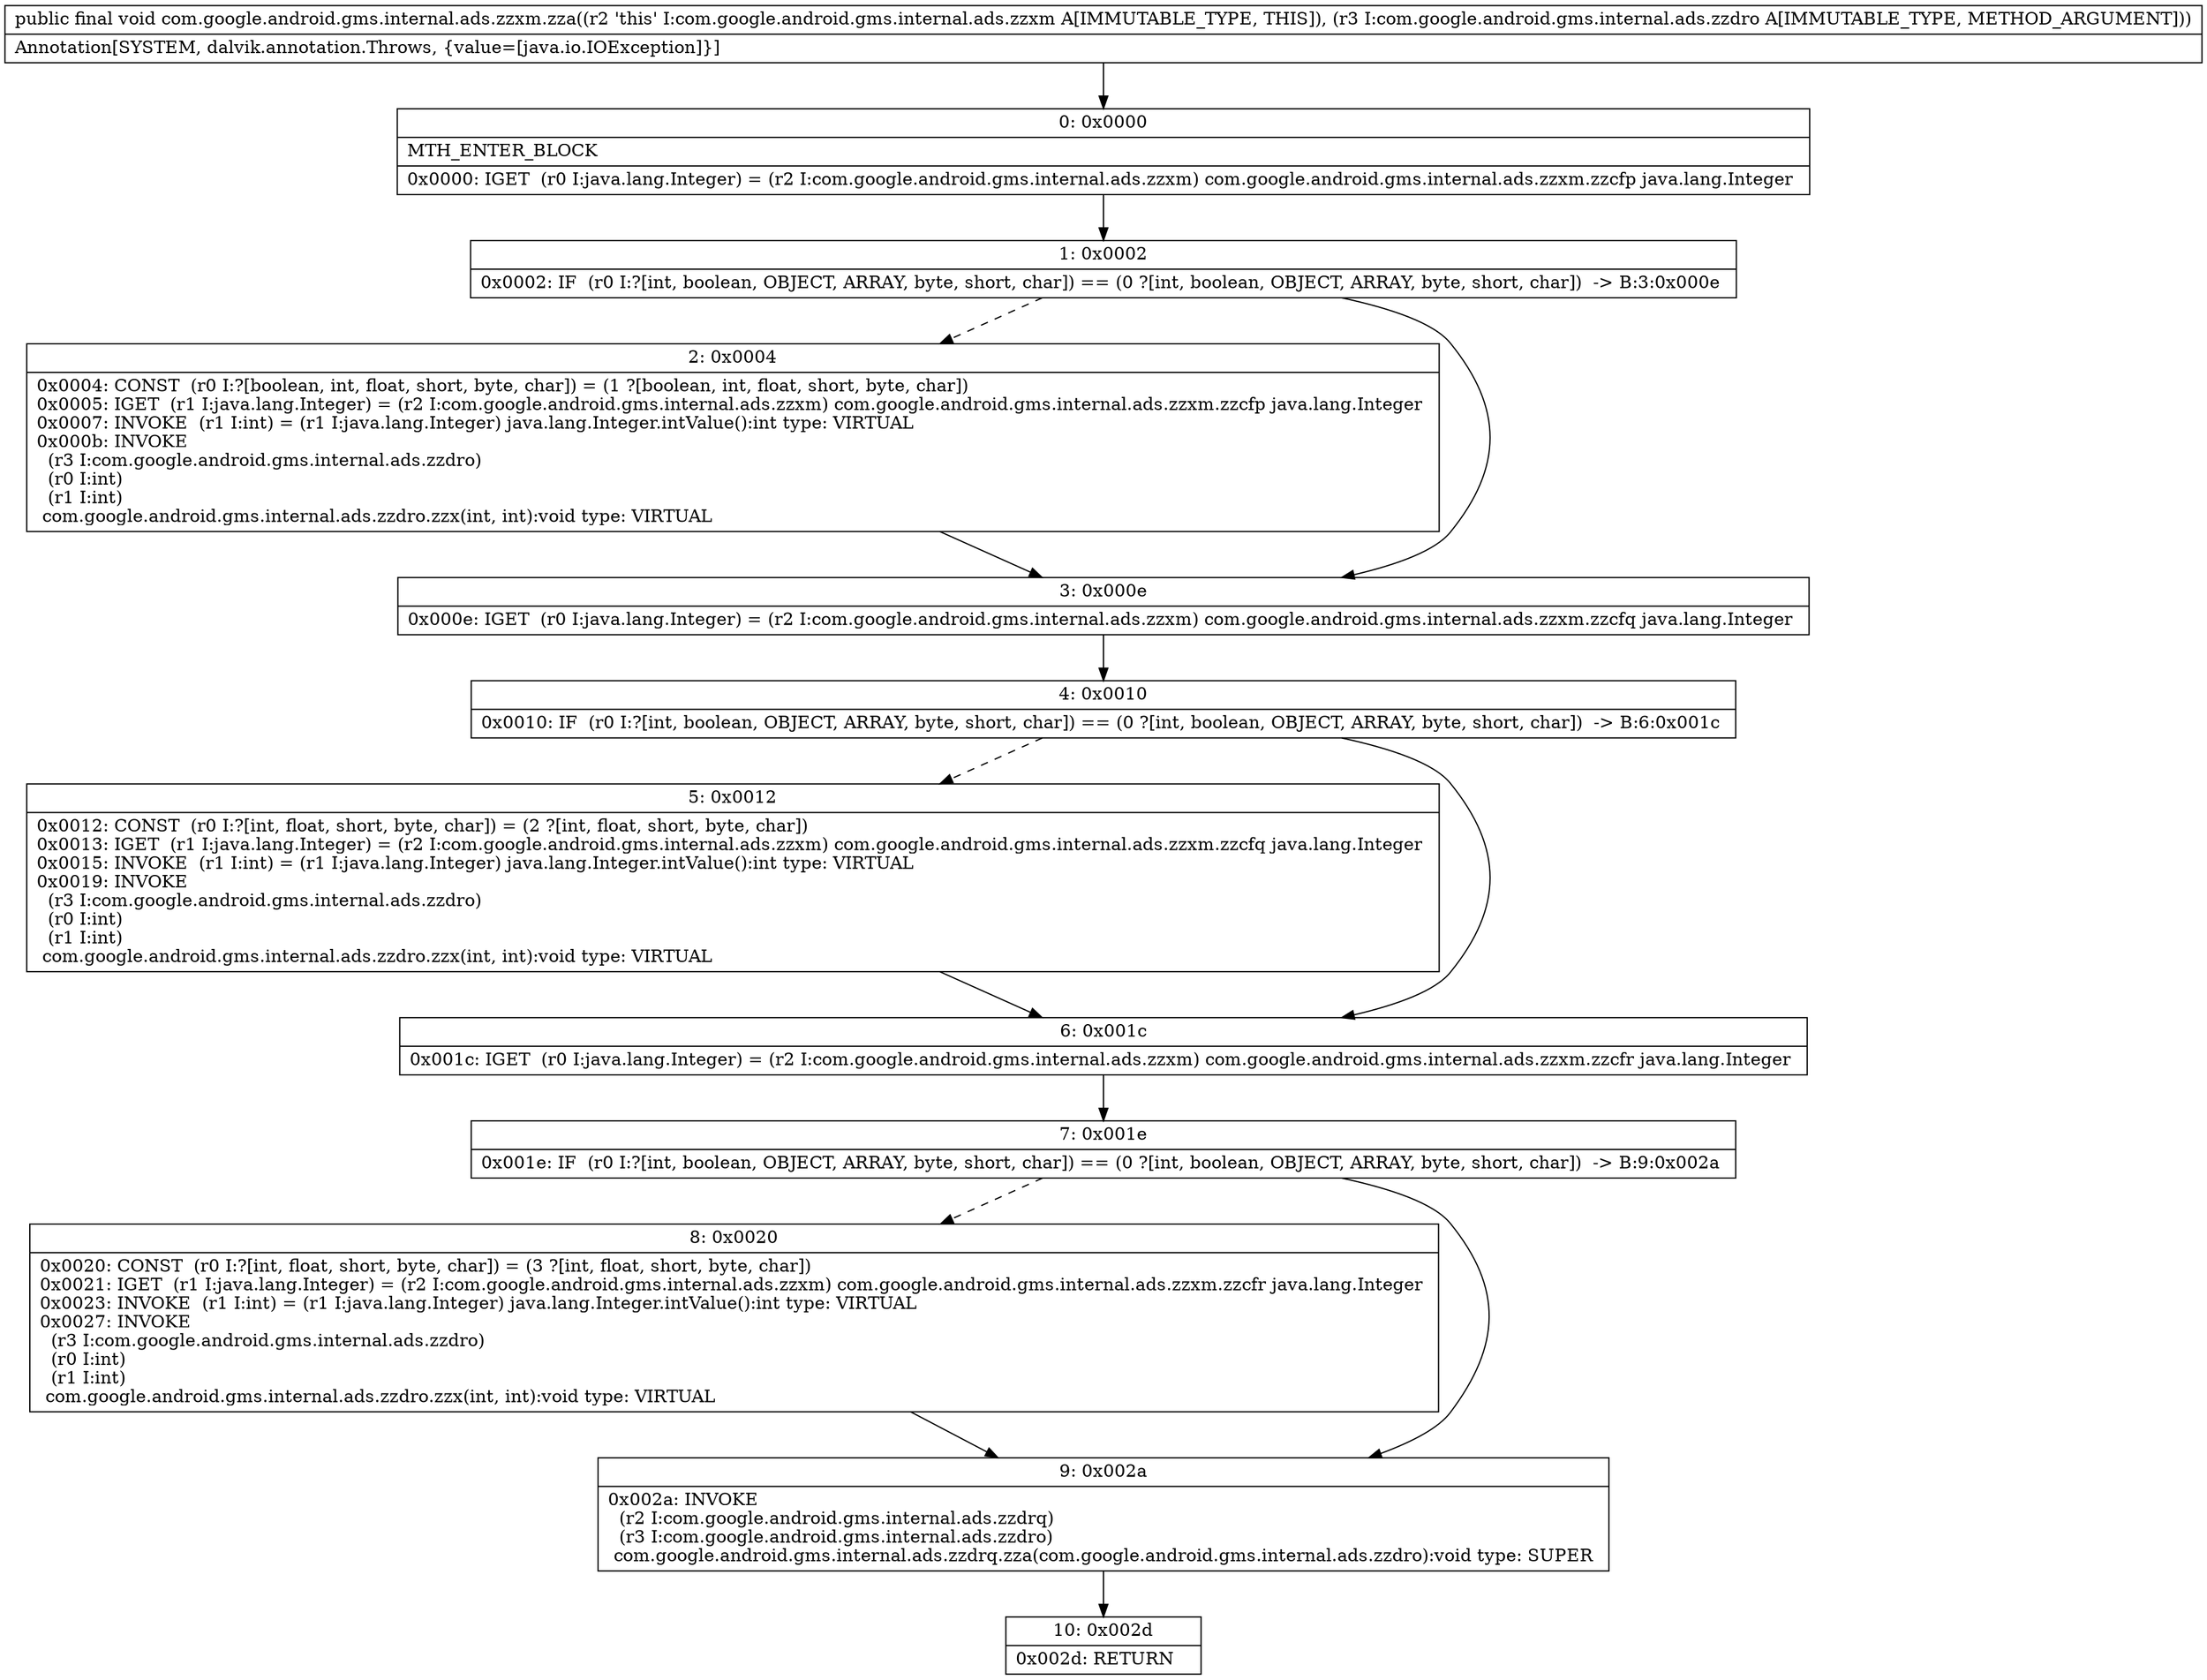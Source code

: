 digraph "CFG forcom.google.android.gms.internal.ads.zzxm.zza(Lcom\/google\/android\/gms\/internal\/ads\/zzdro;)V" {
Node_0 [shape=record,label="{0\:\ 0x0000|MTH_ENTER_BLOCK\l|0x0000: IGET  (r0 I:java.lang.Integer) = (r2 I:com.google.android.gms.internal.ads.zzxm) com.google.android.gms.internal.ads.zzxm.zzcfp java.lang.Integer \l}"];
Node_1 [shape=record,label="{1\:\ 0x0002|0x0002: IF  (r0 I:?[int, boolean, OBJECT, ARRAY, byte, short, char]) == (0 ?[int, boolean, OBJECT, ARRAY, byte, short, char])  \-\> B:3:0x000e \l}"];
Node_2 [shape=record,label="{2\:\ 0x0004|0x0004: CONST  (r0 I:?[boolean, int, float, short, byte, char]) = (1 ?[boolean, int, float, short, byte, char]) \l0x0005: IGET  (r1 I:java.lang.Integer) = (r2 I:com.google.android.gms.internal.ads.zzxm) com.google.android.gms.internal.ads.zzxm.zzcfp java.lang.Integer \l0x0007: INVOKE  (r1 I:int) = (r1 I:java.lang.Integer) java.lang.Integer.intValue():int type: VIRTUAL \l0x000b: INVOKE  \l  (r3 I:com.google.android.gms.internal.ads.zzdro)\l  (r0 I:int)\l  (r1 I:int)\l com.google.android.gms.internal.ads.zzdro.zzx(int, int):void type: VIRTUAL \l}"];
Node_3 [shape=record,label="{3\:\ 0x000e|0x000e: IGET  (r0 I:java.lang.Integer) = (r2 I:com.google.android.gms.internal.ads.zzxm) com.google.android.gms.internal.ads.zzxm.zzcfq java.lang.Integer \l}"];
Node_4 [shape=record,label="{4\:\ 0x0010|0x0010: IF  (r0 I:?[int, boolean, OBJECT, ARRAY, byte, short, char]) == (0 ?[int, boolean, OBJECT, ARRAY, byte, short, char])  \-\> B:6:0x001c \l}"];
Node_5 [shape=record,label="{5\:\ 0x0012|0x0012: CONST  (r0 I:?[int, float, short, byte, char]) = (2 ?[int, float, short, byte, char]) \l0x0013: IGET  (r1 I:java.lang.Integer) = (r2 I:com.google.android.gms.internal.ads.zzxm) com.google.android.gms.internal.ads.zzxm.zzcfq java.lang.Integer \l0x0015: INVOKE  (r1 I:int) = (r1 I:java.lang.Integer) java.lang.Integer.intValue():int type: VIRTUAL \l0x0019: INVOKE  \l  (r3 I:com.google.android.gms.internal.ads.zzdro)\l  (r0 I:int)\l  (r1 I:int)\l com.google.android.gms.internal.ads.zzdro.zzx(int, int):void type: VIRTUAL \l}"];
Node_6 [shape=record,label="{6\:\ 0x001c|0x001c: IGET  (r0 I:java.lang.Integer) = (r2 I:com.google.android.gms.internal.ads.zzxm) com.google.android.gms.internal.ads.zzxm.zzcfr java.lang.Integer \l}"];
Node_7 [shape=record,label="{7\:\ 0x001e|0x001e: IF  (r0 I:?[int, boolean, OBJECT, ARRAY, byte, short, char]) == (0 ?[int, boolean, OBJECT, ARRAY, byte, short, char])  \-\> B:9:0x002a \l}"];
Node_8 [shape=record,label="{8\:\ 0x0020|0x0020: CONST  (r0 I:?[int, float, short, byte, char]) = (3 ?[int, float, short, byte, char]) \l0x0021: IGET  (r1 I:java.lang.Integer) = (r2 I:com.google.android.gms.internal.ads.zzxm) com.google.android.gms.internal.ads.zzxm.zzcfr java.lang.Integer \l0x0023: INVOKE  (r1 I:int) = (r1 I:java.lang.Integer) java.lang.Integer.intValue():int type: VIRTUAL \l0x0027: INVOKE  \l  (r3 I:com.google.android.gms.internal.ads.zzdro)\l  (r0 I:int)\l  (r1 I:int)\l com.google.android.gms.internal.ads.zzdro.zzx(int, int):void type: VIRTUAL \l}"];
Node_9 [shape=record,label="{9\:\ 0x002a|0x002a: INVOKE  \l  (r2 I:com.google.android.gms.internal.ads.zzdrq)\l  (r3 I:com.google.android.gms.internal.ads.zzdro)\l com.google.android.gms.internal.ads.zzdrq.zza(com.google.android.gms.internal.ads.zzdro):void type: SUPER \l}"];
Node_10 [shape=record,label="{10\:\ 0x002d|0x002d: RETURN   \l}"];
MethodNode[shape=record,label="{public final void com.google.android.gms.internal.ads.zzxm.zza((r2 'this' I:com.google.android.gms.internal.ads.zzxm A[IMMUTABLE_TYPE, THIS]), (r3 I:com.google.android.gms.internal.ads.zzdro A[IMMUTABLE_TYPE, METHOD_ARGUMENT]))  | Annotation[SYSTEM, dalvik.annotation.Throws, \{value=[java.io.IOException]\}]\l}"];
MethodNode -> Node_0;
Node_0 -> Node_1;
Node_1 -> Node_2[style=dashed];
Node_1 -> Node_3;
Node_2 -> Node_3;
Node_3 -> Node_4;
Node_4 -> Node_5[style=dashed];
Node_4 -> Node_6;
Node_5 -> Node_6;
Node_6 -> Node_7;
Node_7 -> Node_8[style=dashed];
Node_7 -> Node_9;
Node_8 -> Node_9;
Node_9 -> Node_10;
}

